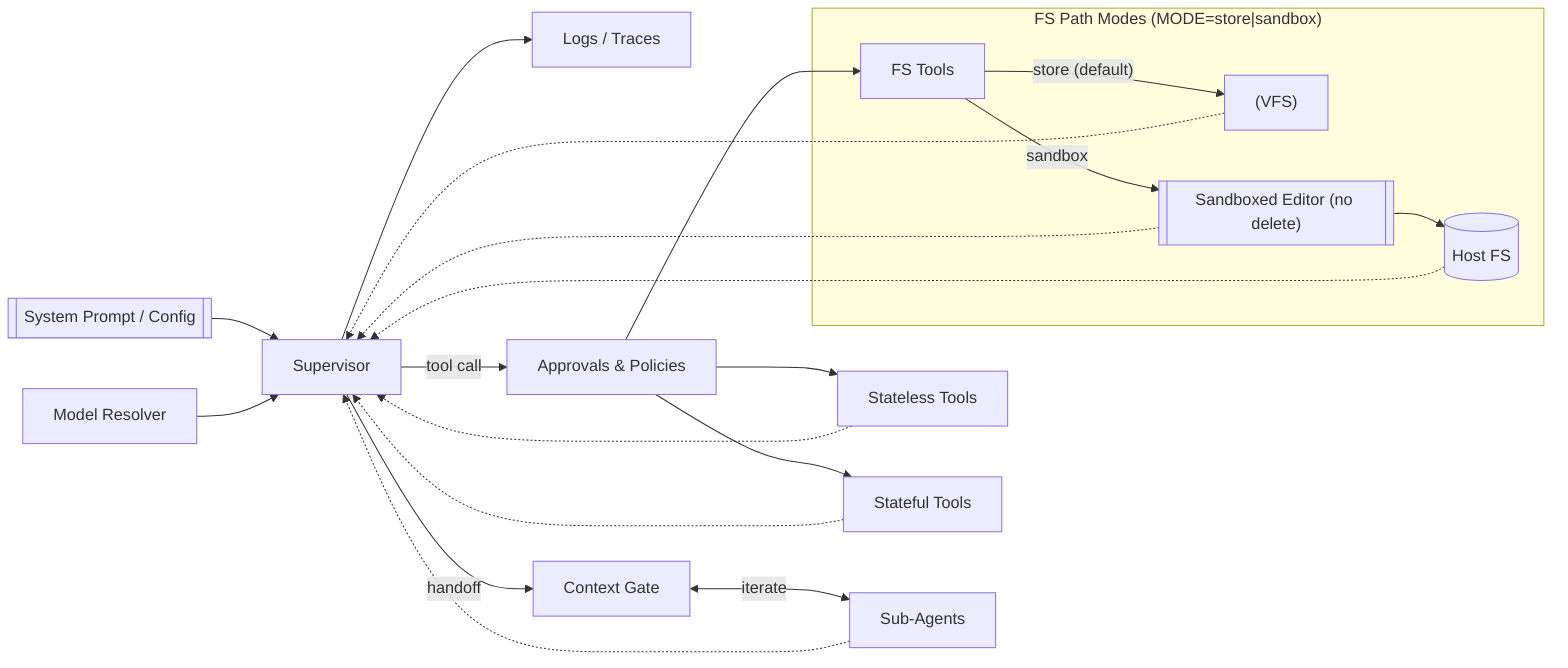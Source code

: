 flowchart LR
    %% Legend: solid = control/invocation, dashed = data/outputs
  
    SP[[System Prompt / Config]] --> S[Supervisor]
    MR[Model Resolver] --> S
    S --> L[Logs / Traces]
  
    %% Single-shot tools
    S -->|tool call| AP[Approvals & Policies]
    AP --> ST[Stateless Tools]
    AP --> SS[Stateful Tools]
    ST -.-> S
    SS -.-> S
  
    %% FS path modes (via FS Tools)
    subgraph "FS Path Modes (MODE=store|sandbox)"
      direction LR
      FST[FS Tools] -->|"store (default)"|VFS["(VFS)"]
      FST -->|sandbox| SBX[["Sandboxed Editor (no delete)"]]
      SBX --> HFS[(Host FS)]
    end
    AP --> FST
    VFS -.-> S
    SBX -.-> S
    HFS -.-> S
  
    %% Iterative handoff
    S -->|handoff| CG[Context Gate]
    CG <-->|iterate| SA[Sub‑Agents]
    SA -.-> S